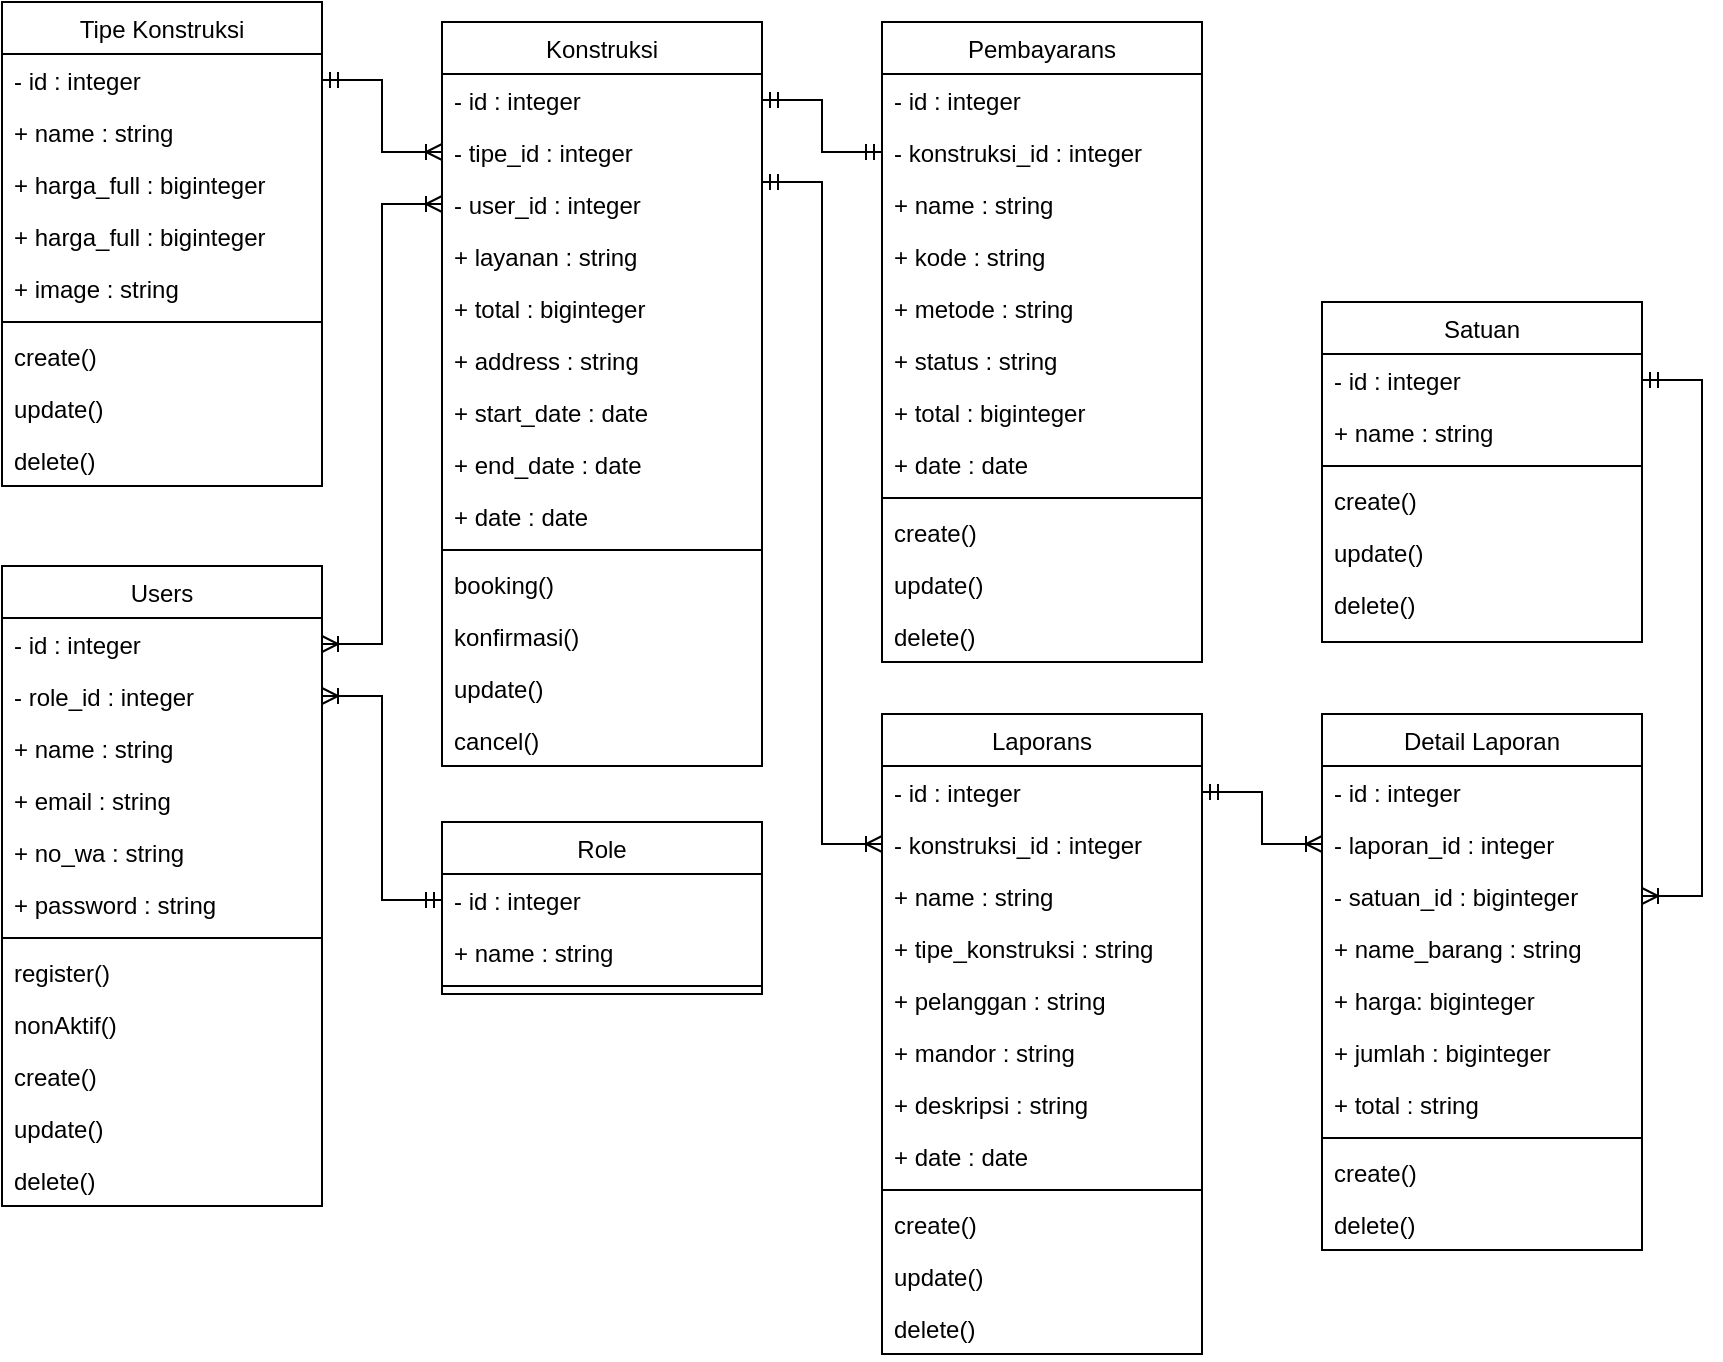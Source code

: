 <mxfile version="25.0.3">
  <diagram id="C5RBs43oDa-KdzZeNtuy" name="Page-1">
    <mxGraphModel dx="713" dy="308" grid="1" gridSize="10" guides="1" tooltips="1" connect="1" arrows="1" fold="1" page="1" pageScale="1" pageWidth="827" pageHeight="1169" math="0" shadow="0">
      <root>
        <mxCell id="WIyWlLk6GJQsqaUBKTNV-0" />
        <mxCell id="WIyWlLk6GJQsqaUBKTNV-1" parent="WIyWlLk6GJQsqaUBKTNV-0" />
        <mxCell id="zkfFHV4jXpPFQw0GAbJ--0" value="Tipe Konstruksi" style="swimlane;fontStyle=0;align=center;verticalAlign=top;childLayout=stackLayout;horizontal=1;startSize=26;horizontalStack=0;resizeParent=1;resizeLast=0;collapsible=1;marginBottom=0;rounded=0;shadow=0;strokeWidth=1;" parent="WIyWlLk6GJQsqaUBKTNV-1" vertex="1">
          <mxGeometry x="220" y="120" width="160" height="242" as="geometry">
            <mxRectangle x="230" y="140" width="160" height="26" as="alternateBounds" />
          </mxGeometry>
        </mxCell>
        <mxCell id="zkfFHV4jXpPFQw0GAbJ--1" value="- id : integer" style="text;align=left;verticalAlign=top;spacingLeft=4;spacingRight=4;overflow=hidden;rotatable=0;points=[[0,0.5],[1,0.5]];portConstraint=eastwest;" parent="zkfFHV4jXpPFQw0GAbJ--0" vertex="1">
          <mxGeometry y="26" width="160" height="26" as="geometry" />
        </mxCell>
        <mxCell id="zkfFHV4jXpPFQw0GAbJ--2" value="+ name : string" style="text;align=left;verticalAlign=top;spacingLeft=4;spacingRight=4;overflow=hidden;rotatable=0;points=[[0,0.5],[1,0.5]];portConstraint=eastwest;rounded=0;shadow=0;html=0;" parent="zkfFHV4jXpPFQw0GAbJ--0" vertex="1">
          <mxGeometry y="52" width="160" height="26" as="geometry" />
        </mxCell>
        <mxCell id="zkfFHV4jXpPFQw0GAbJ--3" value="+ harga_full : biginteger" style="text;align=left;verticalAlign=top;spacingLeft=4;spacingRight=4;overflow=hidden;rotatable=0;points=[[0,0.5],[1,0.5]];portConstraint=eastwest;rounded=0;shadow=0;html=0;" parent="zkfFHV4jXpPFQw0GAbJ--0" vertex="1">
          <mxGeometry y="78" width="160" height="26" as="geometry" />
        </mxCell>
        <mxCell id="X7syeXJhhEzzOxRozwva-1" value="+ harga_full : biginteger" style="text;align=left;verticalAlign=top;spacingLeft=4;spacingRight=4;overflow=hidden;rotatable=0;points=[[0,0.5],[1,0.5]];portConstraint=eastwest;rounded=0;shadow=0;html=0;" vertex="1" parent="zkfFHV4jXpPFQw0GAbJ--0">
          <mxGeometry y="104" width="160" height="26" as="geometry" />
        </mxCell>
        <mxCell id="X7syeXJhhEzzOxRozwva-2" value="+ image : string" style="text;align=left;verticalAlign=top;spacingLeft=4;spacingRight=4;overflow=hidden;rotatable=0;points=[[0,0.5],[1,0.5]];portConstraint=eastwest;rounded=0;shadow=0;html=0;" vertex="1" parent="zkfFHV4jXpPFQw0GAbJ--0">
          <mxGeometry y="130" width="160" height="26" as="geometry" />
        </mxCell>
        <mxCell id="zkfFHV4jXpPFQw0GAbJ--4" value="" style="line;html=1;strokeWidth=1;align=left;verticalAlign=middle;spacingTop=-1;spacingLeft=3;spacingRight=3;rotatable=0;labelPosition=right;points=[];portConstraint=eastwest;" parent="zkfFHV4jXpPFQw0GAbJ--0" vertex="1">
          <mxGeometry y="156" width="160" height="8" as="geometry" />
        </mxCell>
        <mxCell id="zkfFHV4jXpPFQw0GAbJ--5" value="create()" style="text;align=left;verticalAlign=top;spacingLeft=4;spacingRight=4;overflow=hidden;rotatable=0;points=[[0,0.5],[1,0.5]];portConstraint=eastwest;" parent="zkfFHV4jXpPFQw0GAbJ--0" vertex="1">
          <mxGeometry y="164" width="160" height="26" as="geometry" />
        </mxCell>
        <mxCell id="X7syeXJhhEzzOxRozwva-3" value="update()    " style="text;align=left;verticalAlign=top;spacingLeft=4;spacingRight=4;overflow=hidden;rotatable=0;points=[[0,0.5],[1,0.5]];portConstraint=eastwest;" vertex="1" parent="zkfFHV4jXpPFQw0GAbJ--0">
          <mxGeometry y="190" width="160" height="26" as="geometry" />
        </mxCell>
        <mxCell id="X7syeXJhhEzzOxRozwva-4" value="delete()" style="text;align=left;verticalAlign=top;spacingLeft=4;spacingRight=4;overflow=hidden;rotatable=0;points=[[0,0.5],[1,0.5]];portConstraint=eastwest;" vertex="1" parent="zkfFHV4jXpPFQw0GAbJ--0">
          <mxGeometry y="216" width="160" height="26" as="geometry" />
        </mxCell>
        <mxCell id="X7syeXJhhEzzOxRozwva-5" value="Konstruksi" style="swimlane;fontStyle=0;align=center;verticalAlign=top;childLayout=stackLayout;horizontal=1;startSize=26;horizontalStack=0;resizeParent=1;resizeLast=0;collapsible=1;marginBottom=0;rounded=0;shadow=0;strokeWidth=1;" vertex="1" parent="WIyWlLk6GJQsqaUBKTNV-1">
          <mxGeometry x="440" y="130" width="160" height="372" as="geometry">
            <mxRectangle x="230" y="140" width="160" height="26" as="alternateBounds" />
          </mxGeometry>
        </mxCell>
        <mxCell id="X7syeXJhhEzzOxRozwva-6" value="- id : integer" style="text;align=left;verticalAlign=top;spacingLeft=4;spacingRight=4;overflow=hidden;rotatable=0;points=[[0,0.5],[1,0.5]];portConstraint=eastwest;" vertex="1" parent="X7syeXJhhEzzOxRozwva-5">
          <mxGeometry y="26" width="160" height="26" as="geometry" />
        </mxCell>
        <mxCell id="X7syeXJhhEzzOxRozwva-79" value="- tipe_id : integer" style="text;align=left;verticalAlign=top;spacingLeft=4;spacingRight=4;overflow=hidden;rotatable=0;points=[[0,0.5],[1,0.5]];portConstraint=eastwest;rounded=0;shadow=0;html=0;" vertex="1" parent="X7syeXJhhEzzOxRozwva-5">
          <mxGeometry y="52" width="160" height="26" as="geometry" />
        </mxCell>
        <mxCell id="X7syeXJhhEzzOxRozwva-78" value="- user_id : integer" style="text;align=left;verticalAlign=top;spacingLeft=4;spacingRight=4;overflow=hidden;rotatable=0;points=[[0,0.5],[1,0.5]];portConstraint=eastwest;rounded=0;shadow=0;html=0;" vertex="1" parent="X7syeXJhhEzzOxRozwva-5">
          <mxGeometry y="78" width="160" height="26" as="geometry" />
        </mxCell>
        <mxCell id="X7syeXJhhEzzOxRozwva-7" value="+ layanan : string" style="text;align=left;verticalAlign=top;spacingLeft=4;spacingRight=4;overflow=hidden;rotatable=0;points=[[0,0.5],[1,0.5]];portConstraint=eastwest;rounded=0;shadow=0;html=0;" vertex="1" parent="X7syeXJhhEzzOxRozwva-5">
          <mxGeometry y="104" width="160" height="26" as="geometry" />
        </mxCell>
        <mxCell id="X7syeXJhhEzzOxRozwva-8" value="+ total : biginteger" style="text;align=left;verticalAlign=top;spacingLeft=4;spacingRight=4;overflow=hidden;rotatable=0;points=[[0,0.5],[1,0.5]];portConstraint=eastwest;rounded=0;shadow=0;html=0;" vertex="1" parent="X7syeXJhhEzzOxRozwva-5">
          <mxGeometry y="130" width="160" height="26" as="geometry" />
        </mxCell>
        <mxCell id="X7syeXJhhEzzOxRozwva-9" value="+ address : string" style="text;align=left;verticalAlign=top;spacingLeft=4;spacingRight=4;overflow=hidden;rotatable=0;points=[[0,0.5],[1,0.5]];portConstraint=eastwest;rounded=0;shadow=0;html=0;" vertex="1" parent="X7syeXJhhEzzOxRozwva-5">
          <mxGeometry y="156" width="160" height="26" as="geometry" />
        </mxCell>
        <mxCell id="X7syeXJhhEzzOxRozwva-10" value="+ start_date : date" style="text;align=left;verticalAlign=top;spacingLeft=4;spacingRight=4;overflow=hidden;rotatable=0;points=[[0,0.5],[1,0.5]];portConstraint=eastwest;rounded=0;shadow=0;html=0;" vertex="1" parent="X7syeXJhhEzzOxRozwva-5">
          <mxGeometry y="182" width="160" height="26" as="geometry" />
        </mxCell>
        <mxCell id="X7syeXJhhEzzOxRozwva-80" value="+ end_date : date" style="text;align=left;verticalAlign=top;spacingLeft=4;spacingRight=4;overflow=hidden;rotatable=0;points=[[0,0.5],[1,0.5]];portConstraint=eastwest;rounded=0;shadow=0;html=0;" vertex="1" parent="X7syeXJhhEzzOxRozwva-5">
          <mxGeometry y="208" width="160" height="26" as="geometry" />
        </mxCell>
        <mxCell id="X7syeXJhhEzzOxRozwva-81" value="+ date : date" style="text;align=left;verticalAlign=top;spacingLeft=4;spacingRight=4;overflow=hidden;rotatable=0;points=[[0,0.5],[1,0.5]];portConstraint=eastwest;rounded=0;shadow=0;html=0;" vertex="1" parent="X7syeXJhhEzzOxRozwva-5">
          <mxGeometry y="234" width="160" height="26" as="geometry" />
        </mxCell>
        <mxCell id="X7syeXJhhEzzOxRozwva-11" value="" style="line;html=1;strokeWidth=1;align=left;verticalAlign=middle;spacingTop=-1;spacingLeft=3;spacingRight=3;rotatable=0;labelPosition=right;points=[];portConstraint=eastwest;" vertex="1" parent="X7syeXJhhEzzOxRozwva-5">
          <mxGeometry y="260" width="160" height="8" as="geometry" />
        </mxCell>
        <mxCell id="X7syeXJhhEzzOxRozwva-12" value="booking()" style="text;align=left;verticalAlign=top;spacingLeft=4;spacingRight=4;overflow=hidden;rotatable=0;points=[[0,0.5],[1,0.5]];portConstraint=eastwest;" vertex="1" parent="X7syeXJhhEzzOxRozwva-5">
          <mxGeometry y="268" width="160" height="26" as="geometry" />
        </mxCell>
        <mxCell id="X7syeXJhhEzzOxRozwva-82" value="konfirmasi()    " style="text;align=left;verticalAlign=top;spacingLeft=4;spacingRight=4;overflow=hidden;rotatable=0;points=[[0,0.5],[1,0.5]];portConstraint=eastwest;" vertex="1" parent="X7syeXJhhEzzOxRozwva-5">
          <mxGeometry y="294" width="160" height="26" as="geometry" />
        </mxCell>
        <mxCell id="X7syeXJhhEzzOxRozwva-13" value="update()    " style="text;align=left;verticalAlign=top;spacingLeft=4;spacingRight=4;overflow=hidden;rotatable=0;points=[[0,0.5],[1,0.5]];portConstraint=eastwest;" vertex="1" parent="X7syeXJhhEzzOxRozwva-5">
          <mxGeometry y="320" width="160" height="26" as="geometry" />
        </mxCell>
        <mxCell id="X7syeXJhhEzzOxRozwva-14" value="cancel()" style="text;align=left;verticalAlign=top;spacingLeft=4;spacingRight=4;overflow=hidden;rotatable=0;points=[[0,0.5],[1,0.5]];portConstraint=eastwest;" vertex="1" parent="X7syeXJhhEzzOxRozwva-5">
          <mxGeometry y="346" width="160" height="26" as="geometry" />
        </mxCell>
        <mxCell id="X7syeXJhhEzzOxRozwva-15" value="Users" style="swimlane;fontStyle=0;align=center;verticalAlign=top;childLayout=stackLayout;horizontal=1;startSize=26;horizontalStack=0;resizeParent=1;resizeLast=0;collapsible=1;marginBottom=0;rounded=0;shadow=0;strokeWidth=1;" vertex="1" parent="WIyWlLk6GJQsqaUBKTNV-1">
          <mxGeometry x="220" y="402" width="160" height="320" as="geometry">
            <mxRectangle x="230" y="140" width="160" height="26" as="alternateBounds" />
          </mxGeometry>
        </mxCell>
        <mxCell id="X7syeXJhhEzzOxRozwva-16" value="- id : integer" style="text;align=left;verticalAlign=top;spacingLeft=4;spacingRight=4;overflow=hidden;rotatable=0;points=[[0,0.5],[1,0.5]];portConstraint=eastwest;" vertex="1" parent="X7syeXJhhEzzOxRozwva-15">
          <mxGeometry y="26" width="160" height="26" as="geometry" />
        </mxCell>
        <mxCell id="X7syeXJhhEzzOxRozwva-77" value="- role_id : integer" style="text;align=left;verticalAlign=top;spacingLeft=4;spacingRight=4;overflow=hidden;rotatable=0;points=[[0,0.5],[1,0.5]];portConstraint=eastwest;rounded=0;shadow=0;html=0;" vertex="1" parent="X7syeXJhhEzzOxRozwva-15">
          <mxGeometry y="52" width="160" height="26" as="geometry" />
        </mxCell>
        <mxCell id="X7syeXJhhEzzOxRozwva-17" value="+ name : string" style="text;align=left;verticalAlign=top;spacingLeft=4;spacingRight=4;overflow=hidden;rotatable=0;points=[[0,0.5],[1,0.5]];portConstraint=eastwest;rounded=0;shadow=0;html=0;" vertex="1" parent="X7syeXJhhEzzOxRozwva-15">
          <mxGeometry y="78" width="160" height="26" as="geometry" />
        </mxCell>
        <mxCell id="X7syeXJhhEzzOxRozwva-18" value="+ email : string" style="text;align=left;verticalAlign=top;spacingLeft=4;spacingRight=4;overflow=hidden;rotatable=0;points=[[0,0.5],[1,0.5]];portConstraint=eastwest;rounded=0;shadow=0;html=0;" vertex="1" parent="X7syeXJhhEzzOxRozwva-15">
          <mxGeometry y="104" width="160" height="26" as="geometry" />
        </mxCell>
        <mxCell id="X7syeXJhhEzzOxRozwva-19" value="+ no_wa : string" style="text;align=left;verticalAlign=top;spacingLeft=4;spacingRight=4;overflow=hidden;rotatable=0;points=[[0,0.5],[1,0.5]];portConstraint=eastwest;rounded=0;shadow=0;html=0;" vertex="1" parent="X7syeXJhhEzzOxRozwva-15">
          <mxGeometry y="130" width="160" height="26" as="geometry" />
        </mxCell>
        <mxCell id="X7syeXJhhEzzOxRozwva-20" value="+ password : string" style="text;align=left;verticalAlign=top;spacingLeft=4;spacingRight=4;overflow=hidden;rotatable=0;points=[[0,0.5],[1,0.5]];portConstraint=eastwest;rounded=0;shadow=0;html=0;" vertex="1" parent="X7syeXJhhEzzOxRozwva-15">
          <mxGeometry y="156" width="160" height="26" as="geometry" />
        </mxCell>
        <mxCell id="X7syeXJhhEzzOxRozwva-21" value="" style="line;html=1;strokeWidth=1;align=left;verticalAlign=middle;spacingTop=-1;spacingLeft=3;spacingRight=3;rotatable=0;labelPosition=right;points=[];portConstraint=eastwest;" vertex="1" parent="X7syeXJhhEzzOxRozwva-15">
          <mxGeometry y="182" width="160" height="8" as="geometry" />
        </mxCell>
        <mxCell id="X7syeXJhhEzzOxRozwva-75" value="register()" style="text;align=left;verticalAlign=top;spacingLeft=4;spacingRight=4;overflow=hidden;rotatable=0;points=[[0,0.5],[1,0.5]];portConstraint=eastwest;" vertex="1" parent="X7syeXJhhEzzOxRozwva-15">
          <mxGeometry y="190" width="160" height="26" as="geometry" />
        </mxCell>
        <mxCell id="X7syeXJhhEzzOxRozwva-76" value="nonAktif()" style="text;align=left;verticalAlign=top;spacingLeft=4;spacingRight=4;overflow=hidden;rotatable=0;points=[[0,0.5],[1,0.5]];portConstraint=eastwest;" vertex="1" parent="X7syeXJhhEzzOxRozwva-15">
          <mxGeometry y="216" width="160" height="26" as="geometry" />
        </mxCell>
        <mxCell id="X7syeXJhhEzzOxRozwva-22" value="create()" style="text;align=left;verticalAlign=top;spacingLeft=4;spacingRight=4;overflow=hidden;rotatable=0;points=[[0,0.5],[1,0.5]];portConstraint=eastwest;" vertex="1" parent="X7syeXJhhEzzOxRozwva-15">
          <mxGeometry y="242" width="160" height="26" as="geometry" />
        </mxCell>
        <mxCell id="X7syeXJhhEzzOxRozwva-23" value="update()    " style="text;align=left;verticalAlign=top;spacingLeft=4;spacingRight=4;overflow=hidden;rotatable=0;points=[[0,0.5],[1,0.5]];portConstraint=eastwest;" vertex="1" parent="X7syeXJhhEzzOxRozwva-15">
          <mxGeometry y="268" width="160" height="26" as="geometry" />
        </mxCell>
        <mxCell id="X7syeXJhhEzzOxRozwva-24" value="delete()" style="text;align=left;verticalAlign=top;spacingLeft=4;spacingRight=4;overflow=hidden;rotatable=0;points=[[0,0.5],[1,0.5]];portConstraint=eastwest;" vertex="1" parent="X7syeXJhhEzzOxRozwva-15">
          <mxGeometry y="294" width="160" height="26" as="geometry" />
        </mxCell>
        <mxCell id="X7syeXJhhEzzOxRozwva-25" value="Role" style="swimlane;fontStyle=0;align=center;verticalAlign=top;childLayout=stackLayout;horizontal=1;startSize=26;horizontalStack=0;resizeParent=1;resizeLast=0;collapsible=1;marginBottom=0;rounded=0;shadow=0;strokeWidth=1;" vertex="1" parent="WIyWlLk6GJQsqaUBKTNV-1">
          <mxGeometry x="440" y="530" width="160" height="86" as="geometry">
            <mxRectangle x="230" y="140" width="160" height="26" as="alternateBounds" />
          </mxGeometry>
        </mxCell>
        <mxCell id="X7syeXJhhEzzOxRozwva-26" value="- id : integer" style="text;align=left;verticalAlign=top;spacingLeft=4;spacingRight=4;overflow=hidden;rotatable=0;points=[[0,0.5],[1,0.5]];portConstraint=eastwest;" vertex="1" parent="X7syeXJhhEzzOxRozwva-25">
          <mxGeometry y="26" width="160" height="26" as="geometry" />
        </mxCell>
        <mxCell id="X7syeXJhhEzzOxRozwva-27" value="+ name : string" style="text;align=left;verticalAlign=top;spacingLeft=4;spacingRight=4;overflow=hidden;rotatable=0;points=[[0,0.5],[1,0.5]];portConstraint=eastwest;rounded=0;shadow=0;html=0;" vertex="1" parent="X7syeXJhhEzzOxRozwva-25">
          <mxGeometry y="52" width="160" height="26" as="geometry" />
        </mxCell>
        <mxCell id="X7syeXJhhEzzOxRozwva-31" value="" style="line;html=1;strokeWidth=1;align=left;verticalAlign=middle;spacingTop=-1;spacingLeft=3;spacingRight=3;rotatable=0;labelPosition=right;points=[];portConstraint=eastwest;" vertex="1" parent="X7syeXJhhEzzOxRozwva-25">
          <mxGeometry y="78" width="160" height="8" as="geometry" />
        </mxCell>
        <mxCell id="X7syeXJhhEzzOxRozwva-35" value="Pembayarans" style="swimlane;fontStyle=0;align=center;verticalAlign=top;childLayout=stackLayout;horizontal=1;startSize=26;horizontalStack=0;resizeParent=1;resizeLast=0;collapsible=1;marginBottom=0;rounded=0;shadow=0;strokeWidth=1;" vertex="1" parent="WIyWlLk6GJQsqaUBKTNV-1">
          <mxGeometry x="660" y="130" width="160" height="320" as="geometry">
            <mxRectangle x="230" y="140" width="160" height="26" as="alternateBounds" />
          </mxGeometry>
        </mxCell>
        <mxCell id="X7syeXJhhEzzOxRozwva-36" value="- id : integer" style="text;align=left;verticalAlign=top;spacingLeft=4;spacingRight=4;overflow=hidden;rotatable=0;points=[[0,0.5],[1,0.5]];portConstraint=eastwest;" vertex="1" parent="X7syeXJhhEzzOxRozwva-35">
          <mxGeometry y="26" width="160" height="26" as="geometry" />
        </mxCell>
        <mxCell id="X7syeXJhhEzzOxRozwva-83" value="- konstruksi_id : integer" style="text;align=left;verticalAlign=top;spacingLeft=4;spacingRight=4;overflow=hidden;rotatable=0;points=[[0,0.5],[1,0.5]];portConstraint=eastwest;rounded=0;shadow=0;html=0;" vertex="1" parent="X7syeXJhhEzzOxRozwva-35">
          <mxGeometry y="52" width="160" height="26" as="geometry" />
        </mxCell>
        <mxCell id="X7syeXJhhEzzOxRozwva-84" value="+ name : string" style="text;align=left;verticalAlign=top;spacingLeft=4;spacingRight=4;overflow=hidden;rotatable=0;points=[[0,0.5],[1,0.5]];portConstraint=eastwest;rounded=0;shadow=0;html=0;" vertex="1" parent="X7syeXJhhEzzOxRozwva-35">
          <mxGeometry y="78" width="160" height="26" as="geometry" />
        </mxCell>
        <mxCell id="X7syeXJhhEzzOxRozwva-37" value="+ kode : string" style="text;align=left;verticalAlign=top;spacingLeft=4;spacingRight=4;overflow=hidden;rotatable=0;points=[[0,0.5],[1,0.5]];portConstraint=eastwest;rounded=0;shadow=0;html=0;" vertex="1" parent="X7syeXJhhEzzOxRozwva-35">
          <mxGeometry y="104" width="160" height="26" as="geometry" />
        </mxCell>
        <mxCell id="X7syeXJhhEzzOxRozwva-85" value="+ metode : string" style="text;align=left;verticalAlign=top;spacingLeft=4;spacingRight=4;overflow=hidden;rotatable=0;points=[[0,0.5],[1,0.5]];portConstraint=eastwest;rounded=0;shadow=0;html=0;" vertex="1" parent="X7syeXJhhEzzOxRozwva-35">
          <mxGeometry y="130" width="160" height="26" as="geometry" />
        </mxCell>
        <mxCell id="X7syeXJhhEzzOxRozwva-104" value="+ status : string" style="text;align=left;verticalAlign=top;spacingLeft=4;spacingRight=4;overflow=hidden;rotatable=0;points=[[0,0.5],[1,0.5]];portConstraint=eastwest;rounded=0;shadow=0;html=0;" vertex="1" parent="X7syeXJhhEzzOxRozwva-35">
          <mxGeometry y="156" width="160" height="26" as="geometry" />
        </mxCell>
        <mxCell id="X7syeXJhhEzzOxRozwva-39" value="+ total : biginteger" style="text;align=left;verticalAlign=top;spacingLeft=4;spacingRight=4;overflow=hidden;rotatable=0;points=[[0,0.5],[1,0.5]];portConstraint=eastwest;rounded=0;shadow=0;html=0;" vertex="1" parent="X7syeXJhhEzzOxRozwva-35">
          <mxGeometry y="182" width="160" height="26" as="geometry" />
        </mxCell>
        <mxCell id="X7syeXJhhEzzOxRozwva-40" value="+ date : date" style="text;align=left;verticalAlign=top;spacingLeft=4;spacingRight=4;overflow=hidden;rotatable=0;points=[[0,0.5],[1,0.5]];portConstraint=eastwest;rounded=0;shadow=0;html=0;" vertex="1" parent="X7syeXJhhEzzOxRozwva-35">
          <mxGeometry y="208" width="160" height="26" as="geometry" />
        </mxCell>
        <mxCell id="X7syeXJhhEzzOxRozwva-41" value="" style="line;html=1;strokeWidth=1;align=left;verticalAlign=middle;spacingTop=-1;spacingLeft=3;spacingRight=3;rotatable=0;labelPosition=right;points=[];portConstraint=eastwest;" vertex="1" parent="X7syeXJhhEzzOxRozwva-35">
          <mxGeometry y="234" width="160" height="8" as="geometry" />
        </mxCell>
        <mxCell id="X7syeXJhhEzzOxRozwva-42" value="create()" style="text;align=left;verticalAlign=top;spacingLeft=4;spacingRight=4;overflow=hidden;rotatable=0;points=[[0,0.5],[1,0.5]];portConstraint=eastwest;" vertex="1" parent="X7syeXJhhEzzOxRozwva-35">
          <mxGeometry y="242" width="160" height="26" as="geometry" />
        </mxCell>
        <mxCell id="X7syeXJhhEzzOxRozwva-43" value="update()    " style="text;align=left;verticalAlign=top;spacingLeft=4;spacingRight=4;overflow=hidden;rotatable=0;points=[[0,0.5],[1,0.5]];portConstraint=eastwest;" vertex="1" parent="X7syeXJhhEzzOxRozwva-35">
          <mxGeometry y="268" width="160" height="26" as="geometry" />
        </mxCell>
        <mxCell id="X7syeXJhhEzzOxRozwva-44" value="delete()" style="text;align=left;verticalAlign=top;spacingLeft=4;spacingRight=4;overflow=hidden;rotatable=0;points=[[0,0.5],[1,0.5]];portConstraint=eastwest;" vertex="1" parent="X7syeXJhhEzzOxRozwva-35">
          <mxGeometry y="294" width="160" height="26" as="geometry" />
        </mxCell>
        <mxCell id="X7syeXJhhEzzOxRozwva-45" value="Laporans" style="swimlane;fontStyle=0;align=center;verticalAlign=top;childLayout=stackLayout;horizontal=1;startSize=26;horizontalStack=0;resizeParent=1;resizeLast=0;collapsible=1;marginBottom=0;rounded=0;shadow=0;strokeWidth=1;" vertex="1" parent="WIyWlLk6GJQsqaUBKTNV-1">
          <mxGeometry x="660" y="476" width="160" height="320" as="geometry">
            <mxRectangle x="230" y="140" width="160" height="26" as="alternateBounds" />
          </mxGeometry>
        </mxCell>
        <mxCell id="X7syeXJhhEzzOxRozwva-46" value="- id : integer" style="text;align=left;verticalAlign=top;spacingLeft=4;spacingRight=4;overflow=hidden;rotatable=0;points=[[0,0.5],[1,0.5]];portConstraint=eastwest;" vertex="1" parent="X7syeXJhhEzzOxRozwva-45">
          <mxGeometry y="26" width="160" height="26" as="geometry" />
        </mxCell>
        <mxCell id="X7syeXJhhEzzOxRozwva-86" value="- konstruksi_id : integer" style="text;align=left;verticalAlign=top;spacingLeft=4;spacingRight=4;overflow=hidden;rotatable=0;points=[[0,0.5],[1,0.5]];portConstraint=eastwest;" vertex="1" parent="X7syeXJhhEzzOxRozwva-45">
          <mxGeometry y="52" width="160" height="26" as="geometry" />
        </mxCell>
        <mxCell id="X7syeXJhhEzzOxRozwva-47" value="+ name : string" style="text;align=left;verticalAlign=top;spacingLeft=4;spacingRight=4;overflow=hidden;rotatable=0;points=[[0,0.5],[1,0.5]];portConstraint=eastwest;rounded=0;shadow=0;html=0;" vertex="1" parent="X7syeXJhhEzzOxRozwva-45">
          <mxGeometry y="78" width="160" height="26" as="geometry" />
        </mxCell>
        <mxCell id="X7syeXJhhEzzOxRozwva-89" value="+ tipe_konstruksi : string" style="text;align=left;verticalAlign=top;spacingLeft=4;spacingRight=4;overflow=hidden;rotatable=0;points=[[0,0.5],[1,0.5]];portConstraint=eastwest;rounded=0;shadow=0;html=0;" vertex="1" parent="X7syeXJhhEzzOxRozwva-45">
          <mxGeometry y="104" width="160" height="26" as="geometry" />
        </mxCell>
        <mxCell id="X7syeXJhhEzzOxRozwva-90" value="+ pelanggan : string" style="text;align=left;verticalAlign=top;spacingLeft=4;spacingRight=4;overflow=hidden;rotatable=0;points=[[0,0.5],[1,0.5]];portConstraint=eastwest;rounded=0;shadow=0;html=0;" vertex="1" parent="X7syeXJhhEzzOxRozwva-45">
          <mxGeometry y="130" width="160" height="26" as="geometry" />
        </mxCell>
        <mxCell id="X7syeXJhhEzzOxRozwva-91" value="+ mandor : string" style="text;align=left;verticalAlign=top;spacingLeft=4;spacingRight=4;overflow=hidden;rotatable=0;points=[[0,0.5],[1,0.5]];portConstraint=eastwest;rounded=0;shadow=0;html=0;" vertex="1" parent="X7syeXJhhEzzOxRozwva-45">
          <mxGeometry y="156" width="160" height="26" as="geometry" />
        </mxCell>
        <mxCell id="X7syeXJhhEzzOxRozwva-48" value="+ deskripsi : string" style="text;align=left;verticalAlign=top;spacingLeft=4;spacingRight=4;overflow=hidden;rotatable=0;points=[[0,0.5],[1,0.5]];portConstraint=eastwest;rounded=0;shadow=0;html=0;" vertex="1" parent="X7syeXJhhEzzOxRozwva-45">
          <mxGeometry y="182" width="160" height="26" as="geometry" />
        </mxCell>
        <mxCell id="X7syeXJhhEzzOxRozwva-50" value="+ date : date" style="text;align=left;verticalAlign=top;spacingLeft=4;spacingRight=4;overflow=hidden;rotatable=0;points=[[0,0.5],[1,0.5]];portConstraint=eastwest;rounded=0;shadow=0;html=0;" vertex="1" parent="X7syeXJhhEzzOxRozwva-45">
          <mxGeometry y="208" width="160" height="26" as="geometry" />
        </mxCell>
        <mxCell id="X7syeXJhhEzzOxRozwva-51" value="" style="line;html=1;strokeWidth=1;align=left;verticalAlign=middle;spacingTop=-1;spacingLeft=3;spacingRight=3;rotatable=0;labelPosition=right;points=[];portConstraint=eastwest;" vertex="1" parent="X7syeXJhhEzzOxRozwva-45">
          <mxGeometry y="234" width="160" height="8" as="geometry" />
        </mxCell>
        <mxCell id="X7syeXJhhEzzOxRozwva-52" value="create()" style="text;align=left;verticalAlign=top;spacingLeft=4;spacingRight=4;overflow=hidden;rotatable=0;points=[[0,0.5],[1,0.5]];portConstraint=eastwest;" vertex="1" parent="X7syeXJhhEzzOxRozwva-45">
          <mxGeometry y="242" width="160" height="26" as="geometry" />
        </mxCell>
        <mxCell id="X7syeXJhhEzzOxRozwva-53" value="update()    " style="text;align=left;verticalAlign=top;spacingLeft=4;spacingRight=4;overflow=hidden;rotatable=0;points=[[0,0.5],[1,0.5]];portConstraint=eastwest;" vertex="1" parent="X7syeXJhhEzzOxRozwva-45">
          <mxGeometry y="268" width="160" height="26" as="geometry" />
        </mxCell>
        <mxCell id="X7syeXJhhEzzOxRozwva-54" value="delete()" style="text;align=left;verticalAlign=top;spacingLeft=4;spacingRight=4;overflow=hidden;rotatable=0;points=[[0,0.5],[1,0.5]];portConstraint=eastwest;" vertex="1" parent="X7syeXJhhEzzOxRozwva-45">
          <mxGeometry y="294" width="160" height="26" as="geometry" />
        </mxCell>
        <mxCell id="X7syeXJhhEzzOxRozwva-55" value="Detail Laporan" style="swimlane;fontStyle=0;align=center;verticalAlign=top;childLayout=stackLayout;horizontal=1;startSize=26;horizontalStack=0;resizeParent=1;resizeLast=0;collapsible=1;marginBottom=0;rounded=0;shadow=0;strokeWidth=1;" vertex="1" parent="WIyWlLk6GJQsqaUBKTNV-1">
          <mxGeometry x="880" y="476" width="160" height="268" as="geometry">
            <mxRectangle x="230" y="140" width="160" height="26" as="alternateBounds" />
          </mxGeometry>
        </mxCell>
        <mxCell id="X7syeXJhhEzzOxRozwva-56" value="- id : integer" style="text;align=left;verticalAlign=top;spacingLeft=4;spacingRight=4;overflow=hidden;rotatable=0;points=[[0,0.5],[1,0.5]];portConstraint=eastwest;" vertex="1" parent="X7syeXJhhEzzOxRozwva-55">
          <mxGeometry y="26" width="160" height="26" as="geometry" />
        </mxCell>
        <mxCell id="X7syeXJhhEzzOxRozwva-92" value="- laporan_id : integer" style="text;align=left;verticalAlign=top;spacingLeft=4;spacingRight=4;overflow=hidden;rotatable=0;points=[[0,0.5],[1,0.5]];portConstraint=eastwest;" vertex="1" parent="X7syeXJhhEzzOxRozwva-55">
          <mxGeometry y="52" width="160" height="26" as="geometry" />
        </mxCell>
        <mxCell id="X7syeXJhhEzzOxRozwva-59" value="- satuan_id : biginteger" style="text;align=left;verticalAlign=top;spacingLeft=4;spacingRight=4;overflow=hidden;rotatable=0;points=[[0,0.5],[1,0.5]];portConstraint=eastwest;rounded=0;shadow=0;html=0;" vertex="1" parent="X7syeXJhhEzzOxRozwva-55">
          <mxGeometry y="78" width="160" height="26" as="geometry" />
        </mxCell>
        <mxCell id="X7syeXJhhEzzOxRozwva-57" value="+ name_barang : string" style="text;align=left;verticalAlign=top;spacingLeft=4;spacingRight=4;overflow=hidden;rotatable=0;points=[[0,0.5],[1,0.5]];portConstraint=eastwest;rounded=0;shadow=0;html=0;" vertex="1" parent="X7syeXJhhEzzOxRozwva-55">
          <mxGeometry y="104" width="160" height="26" as="geometry" />
        </mxCell>
        <mxCell id="X7syeXJhhEzzOxRozwva-93" value="+ harga: biginteger" style="text;align=left;verticalAlign=top;spacingLeft=4;spacingRight=4;overflow=hidden;rotatable=0;points=[[0,0.5],[1,0.5]];portConstraint=eastwest;rounded=0;shadow=0;html=0;" vertex="1" parent="X7syeXJhhEzzOxRozwva-55">
          <mxGeometry y="130" width="160" height="26" as="geometry" />
        </mxCell>
        <mxCell id="X7syeXJhhEzzOxRozwva-58" value="+ jumlah : biginteger" style="text;align=left;verticalAlign=top;spacingLeft=4;spacingRight=4;overflow=hidden;rotatable=0;points=[[0,0.5],[1,0.5]];portConstraint=eastwest;rounded=0;shadow=0;html=0;" vertex="1" parent="X7syeXJhhEzzOxRozwva-55">
          <mxGeometry y="156" width="160" height="26" as="geometry" />
        </mxCell>
        <mxCell id="X7syeXJhhEzzOxRozwva-60" value="+ total : string" style="text;align=left;verticalAlign=top;spacingLeft=4;spacingRight=4;overflow=hidden;rotatable=0;points=[[0,0.5],[1,0.5]];portConstraint=eastwest;rounded=0;shadow=0;html=0;" vertex="1" parent="X7syeXJhhEzzOxRozwva-55">
          <mxGeometry y="182" width="160" height="26" as="geometry" />
        </mxCell>
        <mxCell id="X7syeXJhhEzzOxRozwva-61" value="" style="line;html=1;strokeWidth=1;align=left;verticalAlign=middle;spacingTop=-1;spacingLeft=3;spacingRight=3;rotatable=0;labelPosition=right;points=[];portConstraint=eastwest;" vertex="1" parent="X7syeXJhhEzzOxRozwva-55">
          <mxGeometry y="208" width="160" height="8" as="geometry" />
        </mxCell>
        <mxCell id="X7syeXJhhEzzOxRozwva-62" value="create()" style="text;align=left;verticalAlign=top;spacingLeft=4;spacingRight=4;overflow=hidden;rotatable=0;points=[[0,0.5],[1,0.5]];portConstraint=eastwest;" vertex="1" parent="X7syeXJhhEzzOxRozwva-55">
          <mxGeometry y="216" width="160" height="26" as="geometry" />
        </mxCell>
        <mxCell id="X7syeXJhhEzzOxRozwva-64" value="delete()" style="text;align=left;verticalAlign=top;spacingLeft=4;spacingRight=4;overflow=hidden;rotatable=0;points=[[0,0.5],[1,0.5]];portConstraint=eastwest;" vertex="1" parent="X7syeXJhhEzzOxRozwva-55">
          <mxGeometry y="242" width="160" height="26" as="geometry" />
        </mxCell>
        <mxCell id="X7syeXJhhEzzOxRozwva-65" value="Satuan" style="swimlane;fontStyle=0;align=center;verticalAlign=top;childLayout=stackLayout;horizontal=1;startSize=26;horizontalStack=0;resizeParent=1;resizeLast=0;collapsible=1;marginBottom=0;rounded=0;shadow=0;strokeWidth=1;" vertex="1" parent="WIyWlLk6GJQsqaUBKTNV-1">
          <mxGeometry x="880" y="270" width="160" height="170" as="geometry">
            <mxRectangle x="230" y="140" width="160" height="26" as="alternateBounds" />
          </mxGeometry>
        </mxCell>
        <mxCell id="X7syeXJhhEzzOxRozwva-66" value="- id : integer" style="text;align=left;verticalAlign=top;spacingLeft=4;spacingRight=4;overflow=hidden;rotatable=0;points=[[0,0.5],[1,0.5]];portConstraint=eastwest;" vertex="1" parent="X7syeXJhhEzzOxRozwva-65">
          <mxGeometry y="26" width="160" height="26" as="geometry" />
        </mxCell>
        <mxCell id="X7syeXJhhEzzOxRozwva-67" value="+ name : string" style="text;align=left;verticalAlign=top;spacingLeft=4;spacingRight=4;overflow=hidden;rotatable=0;points=[[0,0.5],[1,0.5]];portConstraint=eastwest;rounded=0;shadow=0;html=0;" vertex="1" parent="X7syeXJhhEzzOxRozwva-65">
          <mxGeometry y="52" width="160" height="26" as="geometry" />
        </mxCell>
        <mxCell id="X7syeXJhhEzzOxRozwva-71" value="" style="line;html=1;strokeWidth=1;align=left;verticalAlign=middle;spacingTop=-1;spacingLeft=3;spacingRight=3;rotatable=0;labelPosition=right;points=[];portConstraint=eastwest;" vertex="1" parent="X7syeXJhhEzzOxRozwva-65">
          <mxGeometry y="78" width="160" height="8" as="geometry" />
        </mxCell>
        <mxCell id="X7syeXJhhEzzOxRozwva-72" value="create()" style="text;align=left;verticalAlign=top;spacingLeft=4;spacingRight=4;overflow=hidden;rotatable=0;points=[[0,0.5],[1,0.5]];portConstraint=eastwest;" vertex="1" parent="X7syeXJhhEzzOxRozwva-65">
          <mxGeometry y="86" width="160" height="26" as="geometry" />
        </mxCell>
        <mxCell id="X7syeXJhhEzzOxRozwva-73" value="update()    " style="text;align=left;verticalAlign=top;spacingLeft=4;spacingRight=4;overflow=hidden;rotatable=0;points=[[0,0.5],[1,0.5]];portConstraint=eastwest;" vertex="1" parent="X7syeXJhhEzzOxRozwva-65">
          <mxGeometry y="112" width="160" height="26" as="geometry" />
        </mxCell>
        <mxCell id="X7syeXJhhEzzOxRozwva-74" value="delete()" style="text;align=left;verticalAlign=top;spacingLeft=4;spacingRight=4;overflow=hidden;rotatable=0;points=[[0,0.5],[1,0.5]];portConstraint=eastwest;" vertex="1" parent="X7syeXJhhEzzOxRozwva-65">
          <mxGeometry y="138" width="160" height="26" as="geometry" />
        </mxCell>
        <mxCell id="X7syeXJhhEzzOxRozwva-94" value="" style="edgeStyle=entityRelationEdgeStyle;fontSize=12;html=1;endArrow=ERoneToMany;startArrow=ERmandOne;rounded=0;exitX=1;exitY=0.5;exitDx=0;exitDy=0;entryX=0;entryY=0.5;entryDx=0;entryDy=0;" edge="1" parent="WIyWlLk6GJQsqaUBKTNV-1" source="zkfFHV4jXpPFQw0GAbJ--1" target="X7syeXJhhEzzOxRozwva-79">
          <mxGeometry width="100" height="100" relative="1" as="geometry">
            <mxPoint x="390" y="320" as="sourcePoint" />
            <mxPoint x="490" y="220" as="targetPoint" />
            <Array as="points">
              <mxPoint x="430" y="180" />
              <mxPoint x="430" y="170" />
            </Array>
          </mxGeometry>
        </mxCell>
        <mxCell id="X7syeXJhhEzzOxRozwva-95" value="" style="edgeStyle=entityRelationEdgeStyle;fontSize=12;html=1;endArrow=ERoneToMany;startArrow=ERoneToMany;rounded=0;entryX=0;entryY=0.5;entryDx=0;entryDy=0;exitX=1;exitY=0.5;exitDx=0;exitDy=0;" edge="1" parent="WIyWlLk6GJQsqaUBKTNV-1" source="X7syeXJhhEzzOxRozwva-16" target="X7syeXJhhEzzOxRozwva-78">
          <mxGeometry width="100" height="100" relative="1" as="geometry">
            <mxPoint x="370" y="390" as="sourcePoint" />
            <mxPoint x="470" y="290" as="targetPoint" />
          </mxGeometry>
        </mxCell>
        <mxCell id="X7syeXJhhEzzOxRozwva-96" value="" style="edgeStyle=entityRelationEdgeStyle;fontSize=12;html=1;endArrow=ERoneToMany;startArrow=ERmandOne;rounded=0;entryX=1;entryY=0.5;entryDx=0;entryDy=0;exitX=0;exitY=0.5;exitDx=0;exitDy=0;" edge="1" parent="WIyWlLk6GJQsqaUBKTNV-1" source="X7syeXJhhEzzOxRozwva-26" target="X7syeXJhhEzzOxRozwva-77">
          <mxGeometry width="100" height="100" relative="1" as="geometry">
            <mxPoint x="360" y="560" as="sourcePoint" />
            <mxPoint x="460" y="460" as="targetPoint" />
          </mxGeometry>
        </mxCell>
        <mxCell id="X7syeXJhhEzzOxRozwva-98" value="" style="edgeStyle=entityRelationEdgeStyle;fontSize=12;html=1;endArrow=ERmandOne;startArrow=ERmandOne;rounded=0;entryX=0;entryY=0.5;entryDx=0;entryDy=0;exitX=1;exitY=0.5;exitDx=0;exitDy=0;" edge="1" parent="WIyWlLk6GJQsqaUBKTNV-1" source="X7syeXJhhEzzOxRozwva-6" target="X7syeXJhhEzzOxRozwva-83">
          <mxGeometry width="100" height="100" relative="1" as="geometry">
            <mxPoint x="600" y="290" as="sourcePoint" />
            <mxPoint x="700" y="190" as="targetPoint" />
            <Array as="points">
              <mxPoint x="630" y="190" />
            </Array>
          </mxGeometry>
        </mxCell>
        <mxCell id="X7syeXJhhEzzOxRozwva-99" value="" style="edgeStyle=entityRelationEdgeStyle;fontSize=12;html=1;endArrow=ERoneToMany;startArrow=ERmandOne;rounded=0;exitX=1;exitY=0.5;exitDx=0;exitDy=0;entryX=0;entryY=0.5;entryDx=0;entryDy=0;" edge="1" parent="WIyWlLk6GJQsqaUBKTNV-1" target="X7syeXJhhEzzOxRozwva-86">
          <mxGeometry width="100" height="100" relative="1" as="geometry">
            <mxPoint x="600" y="210" as="sourcePoint" />
            <mxPoint x="660" y="556" as="targetPoint" />
          </mxGeometry>
        </mxCell>
        <mxCell id="X7syeXJhhEzzOxRozwva-100" value="" style="edgeStyle=entityRelationEdgeStyle;fontSize=12;html=1;endArrow=ERoneToMany;startArrow=ERmandOne;rounded=0;entryX=0;entryY=0.5;entryDx=0;entryDy=0;" edge="1" parent="WIyWlLk6GJQsqaUBKTNV-1" source="X7syeXJhhEzzOxRozwva-46" target="X7syeXJhhEzzOxRozwva-92">
          <mxGeometry width="100" height="100" relative="1" as="geometry">
            <mxPoint x="860" y="650" as="sourcePoint" />
            <mxPoint x="960" y="550" as="targetPoint" />
          </mxGeometry>
        </mxCell>
        <mxCell id="X7syeXJhhEzzOxRozwva-103" value="" style="edgeStyle=entityRelationEdgeStyle;fontSize=12;html=1;endArrow=ERoneToMany;startArrow=ERmandOne;rounded=0;entryX=1;entryY=0.5;entryDx=0;entryDy=0;exitX=1;exitY=0.5;exitDx=0;exitDy=0;" edge="1" parent="WIyWlLk6GJQsqaUBKTNV-1" source="X7syeXJhhEzzOxRozwva-66" target="X7syeXJhhEzzOxRozwva-59">
          <mxGeometry width="100" height="100" relative="1" as="geometry">
            <mxPoint x="1090" y="430" as="sourcePoint" />
            <mxPoint x="960" y="450" as="targetPoint" />
          </mxGeometry>
        </mxCell>
      </root>
    </mxGraphModel>
  </diagram>
</mxfile>
